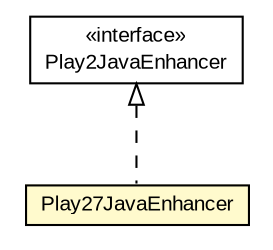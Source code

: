 #!/usr/local/bin/dot
#
# Class diagram 
# Generated by UMLGraph version R5_6-24-gf6e263 (http://www.umlgraph.org/)
#

digraph G {
	edge [fontname="arial",fontsize=10,labelfontname="arial",labelfontsize=10];
	node [fontname="arial",fontsize=10,shape=plaintext];
	nodesep=0.25;
	ranksep=0.5;
	// com.google.code.play2.provider.play27.Play27JavaEnhancer
	c248 [label=<<table title="com.google.code.play2.provider.play27.Play27JavaEnhancer" border="0" cellborder="1" cellspacing="0" cellpadding="2" port="p" bgcolor="lemonChiffon" href="./Play27JavaEnhancer.html">
		<tr><td><table border="0" cellspacing="0" cellpadding="1">
<tr><td align="center" balign="center"> Play27JavaEnhancer </td></tr>
		</table></td></tr>
		</table>>, URL="./Play27JavaEnhancer.html", fontname="arial", fontcolor="black", fontsize=10.0];
	//com.google.code.play2.provider.play27.Play27JavaEnhancer implements com.google.code.play2.provider.api.Play2JavaEnhancer
	c261:p -> c248:p [dir=back,arrowtail=empty,style=dashed];
	// com.google.code.play2.provider.api.Play2JavaEnhancer
	c261 [label=<<table title="com.google.code.play2.provider.api.Play2JavaEnhancer" border="0" cellborder="1" cellspacing="0" cellpadding="2" port="p" href="http://java.sun.com/j2se/1.4.2/docs/api/com/google/code/play2/provider/api/Play2JavaEnhancer.html">
		<tr><td><table border="0" cellspacing="0" cellpadding="1">
<tr><td align="center" balign="center"> &#171;interface&#187; </td></tr>
<tr><td align="center" balign="center"> Play2JavaEnhancer </td></tr>
		</table></td></tr>
		</table>>, URL="http://java.sun.com/j2se/1.4.2/docs/api/com/google/code/play2/provider/api/Play2JavaEnhancer.html", fontname="arial", fontcolor="black", fontsize=10.0];
}

